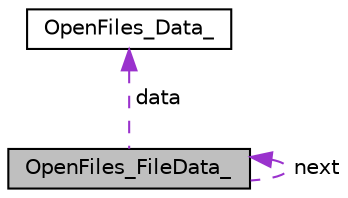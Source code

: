 digraph "OpenFiles_FileData_"
{
  edge [fontname="Helvetica",fontsize="10",labelfontname="Helvetica",labelfontsize="10"];
  node [fontname="Helvetica",fontsize="10",shape=record];
  Node1 [label="OpenFiles_FileData_",height=0.2,width=0.4,color="black", fillcolor="grey75", style="filled", fontcolor="black"];
  Node2 -> Node1 [dir="back",color="darkorchid3",fontsize="10",style="dashed",label=" data" ,fontname="Helvetica"];
  Node2 [label="OpenFiles_Data_",height=0.2,width=0.4,color="black", fillcolor="white", style="filled",URL="$structOpenFiles__Data__.html"];
  Node1 -> Node1 [dir="back",color="darkorchid3",fontsize="10",style="dashed",label=" next" ,fontname="Helvetica"];
}
